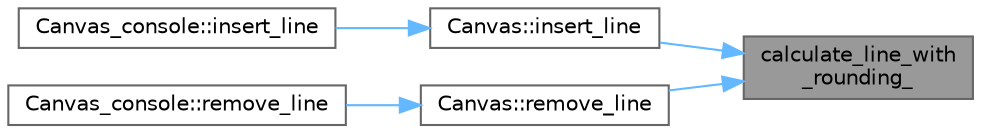 digraph "calculate_line_with_rounding_"
{
 // LATEX_PDF_SIZE
  bgcolor="transparent";
  edge [fontname=Helvetica,fontsize=10,labelfontname=Helvetica,labelfontsize=10];
  node [fontname=Helvetica,fontsize=10,shape=box,height=0.2,width=0.4];
  rankdir="RL";
  Node1 [label="calculate_line_with\l_rounding_",height=0.2,width=0.4,color="gray40", fillcolor="grey60", style="filled", fontcolor="black",tooltip="static double get_step(double coefficient);"];
  Node1 -> Node2 [dir="back",color="steelblue1",style="solid"];
  Node2 [label="Canvas::insert_line",height=0.2,width=0.4,color="grey40", fillcolor="white", style="filled",URL="$class_canvas.html#a62f8af520ff064ed8e5897f2faa3f686",tooltip=" "];
  Node2 -> Node3 [dir="back",color="steelblue1",style="solid"];
  Node3 [label="Canvas_console::insert_line",height=0.2,width=0.4,color="grey40", fillcolor="white", style="filled",URL="$class_canvas__console.html#a4a3dc592c07b69ce610b2806a72317b3",tooltip=" "];
  Node1 -> Node4 [dir="back",color="steelblue1",style="solid"];
  Node4 [label="Canvas::remove_line",height=0.2,width=0.4,color="grey40", fillcolor="white", style="filled",URL="$class_canvas.html#ac1a10155e7e21b28092c14134027e8b9",tooltip=" "];
  Node4 -> Node5 [dir="back",color="steelblue1",style="solid"];
  Node5 [label="Canvas_console::remove_line",height=0.2,width=0.4,color="grey40", fillcolor="white", style="filled",URL="$class_canvas__console.html#a6bf84e7efec273107ea13b14e9fd2d64",tooltip=" "];
}
